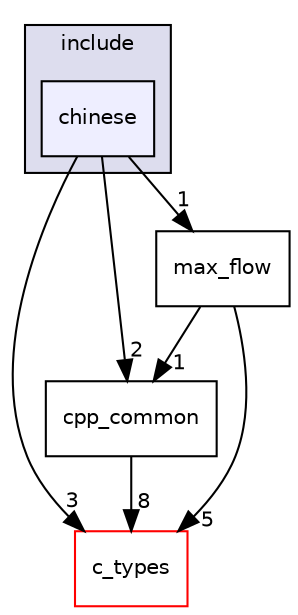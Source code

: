 digraph "chinese" {
  compound=true
  node [ fontsize="10", fontname="Helvetica"];
  edge [ labelfontsize="10", labelfontname="Helvetica"];
  subgraph clusterdir_d828925fd371daeaa4c854aa07a3082a {
    graph [ bgcolor="#ddddee", pencolor="black", label="include" fontname="Helvetica", fontsize="10", URL="dir_d828925fd371daeaa4c854aa07a3082a.html"]
  dir_13fb563b92e92d0fc0daaec3bcd865a1 [shape=box, label="chinese", style="filled", fillcolor="#eeeeff", pencolor="black", URL="dir_13fb563b92e92d0fc0daaec3bcd865a1.html"];
  }
  dir_57c48c3ae7e9c811acaf538a4ef189c4 [shape=box label="cpp_common" URL="dir_57c48c3ae7e9c811acaf538a4ef189c4.html"];
  dir_381fbd6f4991b01d7f9af0ca809d871e [shape=box label="c_types" fillcolor="white" style="filled" color="red" URL="dir_381fbd6f4991b01d7f9af0ca809d871e.html"];
  dir_af4e7a39abaeb2224cca08202bd8a82a [shape=box label="max_flow" URL="dir_af4e7a39abaeb2224cca08202bd8a82a.html"];
  dir_57c48c3ae7e9c811acaf538a4ef189c4->dir_381fbd6f4991b01d7f9af0ca809d871e [headlabel="8", labeldistance=1.5 headhref="dir_000019_000048.html"];
  dir_af4e7a39abaeb2224cca08202bd8a82a->dir_57c48c3ae7e9c811acaf538a4ef189c4 [headlabel="1", labeldistance=1.5 headhref="dir_000074_000019.html"];
  dir_af4e7a39abaeb2224cca08202bd8a82a->dir_381fbd6f4991b01d7f9af0ca809d871e [headlabel="5", labeldistance=1.5 headhref="dir_000074_000048.html"];
  dir_13fb563b92e92d0fc0daaec3bcd865a1->dir_57c48c3ae7e9c811acaf538a4ef189c4 [headlabel="2", labeldistance=1.5 headhref="dir_000073_000019.html"];
  dir_13fb563b92e92d0fc0daaec3bcd865a1->dir_381fbd6f4991b01d7f9af0ca809d871e [headlabel="3", labeldistance=1.5 headhref="dir_000073_000048.html"];
  dir_13fb563b92e92d0fc0daaec3bcd865a1->dir_af4e7a39abaeb2224cca08202bd8a82a [headlabel="1", labeldistance=1.5 headhref="dir_000073_000074.html"];
}
